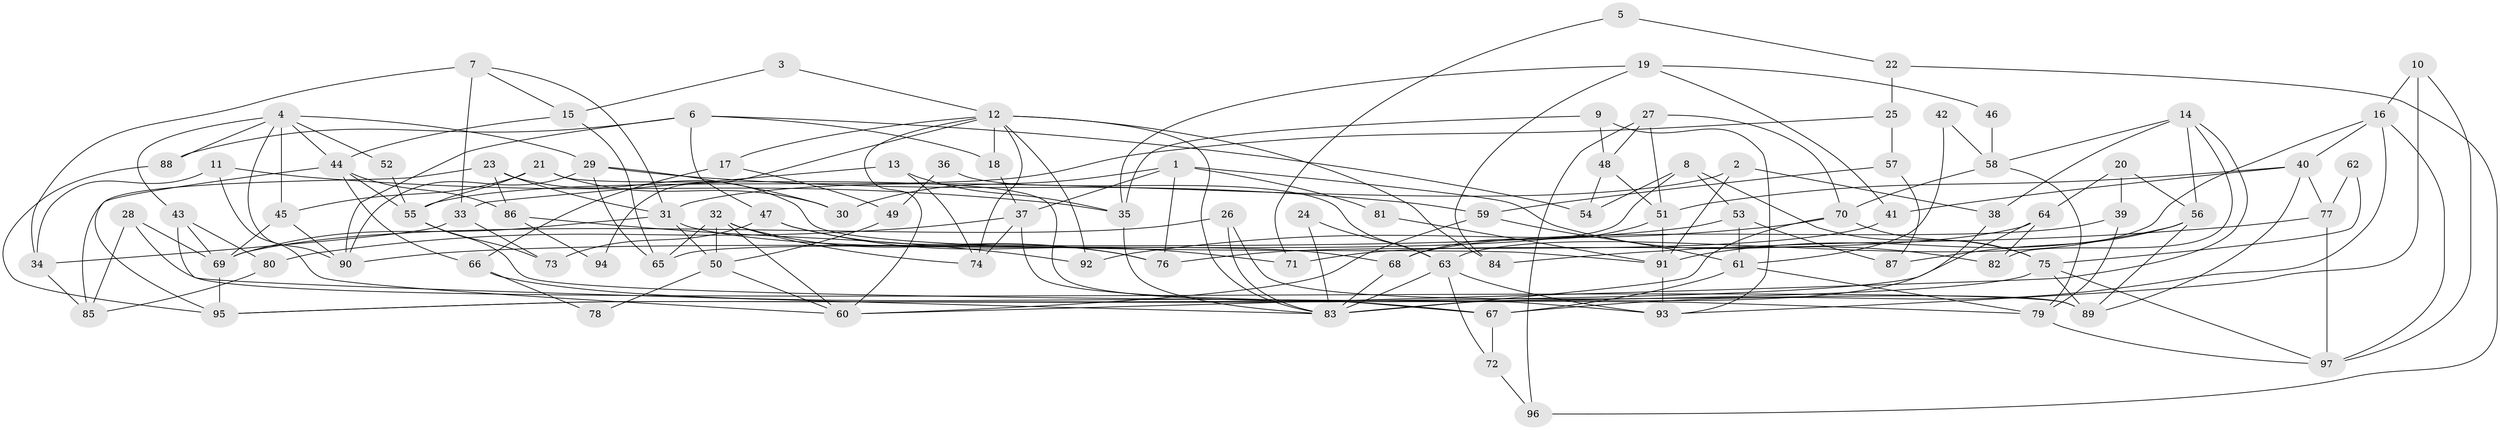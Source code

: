 // Generated by graph-tools (version 1.1) at 2025/36/03/09/25 02:36:12]
// undirected, 97 vertices, 194 edges
graph export_dot {
graph [start="1"]
  node [color=gray90,style=filled];
  1;
  2;
  3;
  4;
  5;
  6;
  7;
  8;
  9;
  10;
  11;
  12;
  13;
  14;
  15;
  16;
  17;
  18;
  19;
  20;
  21;
  22;
  23;
  24;
  25;
  26;
  27;
  28;
  29;
  30;
  31;
  32;
  33;
  34;
  35;
  36;
  37;
  38;
  39;
  40;
  41;
  42;
  43;
  44;
  45;
  46;
  47;
  48;
  49;
  50;
  51;
  52;
  53;
  54;
  55;
  56;
  57;
  58;
  59;
  60;
  61;
  62;
  63;
  64;
  65;
  66;
  67;
  68;
  69;
  70;
  71;
  72;
  73;
  74;
  75;
  76;
  77;
  78;
  79;
  80;
  81;
  82;
  83;
  84;
  85;
  86;
  87;
  88;
  89;
  90;
  91;
  92;
  93;
  94;
  95;
  96;
  97;
  1 -- 76;
  1 -- 30;
  1 -- 37;
  1 -- 81;
  1 -- 82;
  2 -- 31;
  2 -- 91;
  2 -- 38;
  3 -- 15;
  3 -- 12;
  4 -- 44;
  4 -- 43;
  4 -- 29;
  4 -- 45;
  4 -- 52;
  4 -- 88;
  4 -- 90;
  5 -- 71;
  5 -- 22;
  6 -- 88;
  6 -- 18;
  6 -- 47;
  6 -- 54;
  6 -- 90;
  7 -- 15;
  7 -- 34;
  7 -- 31;
  7 -- 33;
  8 -- 75;
  8 -- 65;
  8 -- 53;
  8 -- 54;
  9 -- 48;
  9 -- 93;
  9 -- 35;
  10 -- 97;
  10 -- 93;
  10 -- 16;
  11 -- 35;
  11 -- 60;
  11 -- 34;
  12 -- 84;
  12 -- 83;
  12 -- 17;
  12 -- 18;
  12 -- 60;
  12 -- 74;
  12 -- 92;
  12 -- 94;
  13 -- 74;
  13 -- 35;
  13 -- 33;
  14 -- 56;
  14 -- 60;
  14 -- 38;
  14 -- 58;
  14 -- 82;
  15 -- 65;
  15 -- 44;
  16 -- 67;
  16 -- 40;
  16 -- 63;
  16 -- 97;
  17 -- 66;
  17 -- 49;
  18 -- 37;
  19 -- 41;
  19 -- 35;
  19 -- 46;
  19 -- 84;
  20 -- 39;
  20 -- 64;
  20 -- 56;
  21 -- 45;
  21 -- 93;
  21 -- 30;
  21 -- 55;
  22 -- 96;
  22 -- 25;
  23 -- 31;
  23 -- 91;
  23 -- 85;
  23 -- 86;
  24 -- 83;
  24 -- 63;
  25 -- 55;
  25 -- 57;
  26 -- 83;
  26 -- 69;
  26 -- 89;
  27 -- 51;
  27 -- 48;
  27 -- 70;
  27 -- 96;
  28 -- 69;
  28 -- 85;
  28 -- 89;
  29 -- 90;
  29 -- 30;
  29 -- 59;
  29 -- 65;
  31 -- 50;
  31 -- 68;
  31 -- 69;
  32 -- 74;
  32 -- 60;
  32 -- 50;
  32 -- 65;
  32 -- 76;
  33 -- 34;
  33 -- 73;
  34 -- 85;
  35 -- 83;
  36 -- 63;
  36 -- 49;
  37 -- 80;
  37 -- 67;
  37 -- 74;
  38 -- 83;
  39 -- 79;
  39 -- 68;
  40 -- 89;
  40 -- 41;
  40 -- 51;
  40 -- 77;
  41 -- 76;
  42 -- 61;
  42 -- 58;
  43 -- 83;
  43 -- 69;
  43 -- 80;
  44 -- 95;
  44 -- 55;
  44 -- 66;
  44 -- 86;
  45 -- 90;
  45 -- 69;
  46 -- 58;
  47 -- 73;
  47 -- 71;
  47 -- 76;
  48 -- 54;
  48 -- 51;
  49 -- 50;
  50 -- 60;
  50 -- 78;
  51 -- 68;
  51 -- 91;
  52 -- 55;
  53 -- 90;
  53 -- 61;
  53 -- 87;
  55 -- 79;
  55 -- 73;
  56 -- 89;
  56 -- 87;
  56 -- 91;
  57 -- 87;
  57 -- 59;
  58 -- 70;
  58 -- 79;
  59 -- 61;
  59 -- 60;
  61 -- 79;
  61 -- 67;
  62 -- 77;
  62 -- 75;
  63 -- 83;
  63 -- 72;
  63 -- 93;
  64 -- 82;
  64 -- 95;
  64 -- 71;
  66 -- 67;
  66 -- 78;
  67 -- 72;
  68 -- 83;
  69 -- 95;
  70 -- 92;
  70 -- 75;
  70 -- 83;
  72 -- 96;
  75 -- 89;
  75 -- 95;
  75 -- 97;
  77 -- 97;
  77 -- 84;
  79 -- 97;
  80 -- 85;
  81 -- 91;
  86 -- 92;
  86 -- 94;
  88 -- 95;
  91 -- 93;
}
